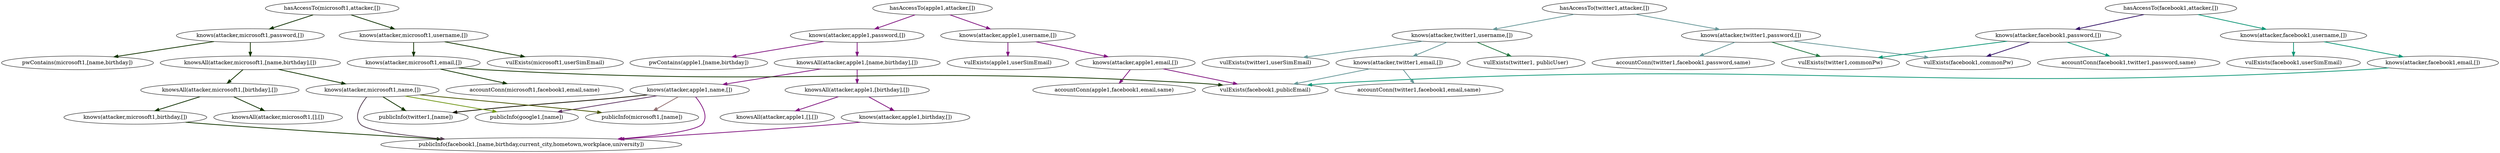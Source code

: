 strict digraph G {

subgraph g1 {
edge [color="#821881", penwidth=2]
"hasAccessTo(apple1,attacker,[])" -> "knows(attacker,apple1,username,[])"
"knows(attacker,apple1,username,[])" -> "knows(attacker,apple1,email,[])"
"knows(attacker,apple1,email,[])" -> "vulExists(facebook1,publicEmail)"
"knows(attacker,apple1,email,[])" -> "accountConn(apple1,facebook1,email,same)"
"knows(attacker,apple1,username,[])" -> "vulExists(apple1,userSimEmail)"
"hasAccessTo(apple1,attacker,[])" -> "knows(attacker,apple1,password,[])"
"knows(attacker,apple1,password,[])" -> "pwContains(apple1,[name,birthday])"
"knows(attacker,apple1,password,[])" -> "knowsAll(attacker,apple1,[name,birthday],[])"
"knowsAll(attacker,apple1,[name,birthday],[])" -> "knowsAll(attacker,apple1,[birthday],[])"
"knowsAll(attacker,apple1,[birthday],[])" -> "knowsAll(attacker,apple1,[],[])"
"knowsAll(attacker,apple1,[birthday],[])" -> "knows(attacker,apple1,birthday,[])"
"knows(attacker,apple1,birthday,[])" -> "publicInfo(facebook1,[name,birthday,current_city,hometown,workplace,university])"
"knowsAll(attacker,apple1,[name,birthday],[])" -> "knows(attacker,apple1,name,[])"
"knows(attacker,apple1,name,[])" -> "publicInfo(facebook1,[name,birthday,current_city,hometown,workplace,university])"

}

subgraph g2 {
edge [color="#141000", penwidth=2]
"hasAccessTo(apple1,attacker,[])" -> "knows(attacker,apple1,username,[])"
"knows(attacker,apple1,username,[])" -> "knows(attacker,apple1,email,[])"
"knows(attacker,apple1,email,[])" -> "vulExists(facebook1,publicEmail)"
"knows(attacker,apple1,email,[])" -> "accountConn(apple1,facebook1,email,same)"
"knows(attacker,apple1,username,[])" -> "vulExists(apple1,userSimEmail)"
"hasAccessTo(apple1,attacker,[])" -> "knows(attacker,apple1,password,[])"
"knows(attacker,apple1,password,[])" -> "pwContains(apple1,[name,birthday])"
"knows(attacker,apple1,password,[])" -> "knowsAll(attacker,apple1,[name,birthday],[])"
"knowsAll(attacker,apple1,[name,birthday],[])" -> "knowsAll(attacker,apple1,[birthday],[])"
"knowsAll(attacker,apple1,[birthday],[])" -> "knowsAll(attacker,apple1,[],[])"
"knowsAll(attacker,apple1,[birthday],[])" -> "knows(attacker,apple1,birthday,[])"
"knows(attacker,apple1,birthday,[])" -> "publicInfo(facebook1,[name,birthday,current_city,hometown,workplace,university])"
"knowsAll(attacker,apple1,[name,birthday],[])" -> "knows(attacker,apple1,name,[])"
"knows(attacker,apple1,name,[])" -> "publicInfo(twitter1,[name])"
}

subgraph g4 {
edge [color="#603863", penwidth=2]
"hasAccessTo(apple1,attacker,[])" -> "knows(attacker,apple1,username,[])"
"knows(attacker,apple1,username,[])" -> "knows(attacker,apple1,email,[])"
"knows(attacker,apple1,email,[])" -> "vulExists(facebook1,publicEmail)"
"knows(attacker,apple1,email,[])" -> "accountConn(apple1,facebook1,email,same)"
"knows(attacker,apple1,username,[])" -> "vulExists(apple1,userSimEmail)"
"hasAccessTo(apple1,attacker,[])" -> "knows(attacker,apple1,password,[])"
"knows(attacker,apple1,password,[])" -> "pwContains(apple1,[name,birthday])"
"knows(attacker,apple1,password,[])" -> "knowsAll(attacker,apple1,[name,birthday],[])"
"knowsAll(attacker,apple1,[name,birthday],[])" -> "knowsAll(attacker,apple1,[birthday],[])"
"knowsAll(attacker,apple1,[birthday],[])" -> "knowsAll(attacker,apple1,[],[])"
"knowsAll(attacker,apple1,[birthday],[])" -> "knows(attacker,apple1,birthday,[])"
"knows(attacker,apple1,birthday,[])" -> "publicInfo(facebook1,[name,birthday,current_city,hometown,workplace,university])"
"knowsAll(attacker,apple1,[name,birthday],[])" -> "knows(attacker,apple1,name,[])"
"knows(attacker,apple1,name,[])" -> "publicInfo(google1,[name])"
}
subgraph g5 {
edge [color="#957374", penwidth=2]
"hasAccessTo(apple1,attacker,[])" -> "knows(attacker,apple1,username,[])"
"knows(attacker,apple1,username,[])" -> "knows(attacker,apple1,email,[])"
"knows(attacker,apple1,email,[])" -> "vulExists(facebook1,publicEmail)"
"knows(attacker,apple1,email,[])" -> "accountConn(apple1,facebook1,email,same)"
"knows(attacker,apple1,username,[])" -> "vulExists(apple1,userSimEmail)"
"hasAccessTo(apple1,attacker,[])" -> "knows(attacker,apple1,password,[])"
"knows(attacker,apple1,password,[])" -> "pwContains(apple1,[name,birthday])"
"knows(attacker,apple1,password,[])" -> "knowsAll(attacker,apple1,[name,birthday],[])"
"knowsAll(attacker,apple1,[name,birthday],[])" -> "knowsAll(attacker,apple1,[birthday],[])"
"knowsAll(attacker,apple1,[birthday],[])" -> "knowsAll(attacker,apple1,[],[])"
"knowsAll(attacker,apple1,[birthday],[])" -> "knows(attacker,apple1,birthday,[])"
"knows(attacker,apple1,birthday,[])" -> "publicInfo(facebook1,[name,birthday,current_city,hometown,workplace,university])"
"knowsAll(attacker,apple1,[name,birthday],[])" -> "knows(attacker,apple1,name,[])"
"knows(attacker,apple1,name,[])" -> "publicInfo(microsoft1,[name])"
}
subgraph g6 {
edge [color="#143502", penwidth=2]
"hasAccessTo(microsoft1,attacker,[])" -> "knows(attacker,microsoft1,username,[])"
"knows(attacker,microsoft1,username,[])" -> "knows(attacker,microsoft1,email,[])"
"knows(attacker,microsoft1,email,[])" -> "vulExists(facebook1,publicEmail)"
"knows(attacker,microsoft1,email,[])" -> "accountConn(microsoft1,facebook1,email,same)"
"knows(attacker,microsoft1,username,[])" -> "vulExists(microsoft1,userSimEmail)"
"hasAccessTo(microsoft1,attacker,[])" -> "knows(attacker,microsoft1,password,[])"
"knows(attacker,microsoft1,password,[])" -> "pwContains(microsoft1,[name,birthday])"
"knows(attacker,microsoft1,password,[])" -> "knowsAll(attacker,microsoft1,[name,birthday],[])"
"knowsAll(attacker,microsoft1,[name,birthday],[])" -> "knowsAll(attacker,microsoft1,[birthday],[])"
"knowsAll(attacker,microsoft1,[birthday],[])" -> "knowsAll(attacker,microsoft1,[],[])"
"knowsAll(attacker,microsoft1,[birthday],[])" -> "knows(attacker,microsoft1,birthday,[])"
"knows(attacker,microsoft1,birthday,[])" -> "publicInfo(facebook1,[name,birthday,current_city,hometown,workplace,university])"
"knowsAll(attacker,microsoft1,[name,birthday],[])" -> "knows(attacker,microsoft1,name,[])"
"knows(attacker,microsoft1,name,[])" -> "publicInfo(twitter1,[name])"
}
subgraph g10 {
edge [color="#564154", penwidth=2]
"hasAccessTo(microsoft1,attacker,[])" -> "knows(attacker,microsoft1,username,[])"
"knows(attacker,microsoft1,username,[])" -> "knows(attacker,microsoft1,email,[])"
"knows(attacker,microsoft1,email,[])" -> "vulExists(facebook1,publicEmail)"
"knows(attacker,microsoft1,email,[])" -> "accountConn(microsoft1,facebook1,email,same)"
"knows(attacker,microsoft1,username,[])" -> "vulExists(microsoft1,userSimEmail)"
"hasAccessTo(microsoft1,attacker,[])" -> "knows(attacker,microsoft1,password,[])"
"knows(attacker,microsoft1,password,[])" -> "pwContains(microsoft1,[name,birthday])"
"knows(attacker,microsoft1,password,[])" -> "knowsAll(attacker,microsoft1,[name,birthday],[])"
"knowsAll(attacker,microsoft1,[name,birthday],[])" -> "knowsAll(attacker,microsoft1,[birthday],[])"
"knowsAll(attacker,microsoft1,[birthday],[])" -> "knowsAll(attacker,microsoft1,[],[])"
"knowsAll(attacker,microsoft1,[birthday],[])" -> "knows(attacker,microsoft1,birthday,[])"
"knows(attacker,microsoft1,birthday,[])" -> "publicInfo(facebook1,[name,birthday,current_city,hometown,workplace,university])"
"knowsAll(attacker,microsoft1,[name,birthday],[])" -> "knows(attacker,microsoft1,name,[])"
"knows(attacker,microsoft1,name,[])" -> "publicInfo(facebook1,[name,birthday,current_city,hometown,workplace,university])"
}
subgraph g11 {
edge [color="#475303", penwidth=2]
"hasAccessTo(microsoft1,attacker,[])" -> "knows(attacker,microsoft1,username,[])"
"knows(attacker,microsoft1,username,[])" -> "knows(attacker,microsoft1,email,[])"
"knows(attacker,microsoft1,email,[])" -> "vulExists(facebook1,publicEmail)"
"knows(attacker,microsoft1,email,[])" -> "accountConn(microsoft1,facebook1,email,same)"
"knows(attacker,microsoft1,username,[])" -> "vulExists(microsoft1,userSimEmail)"
"hasAccessTo(microsoft1,attacker,[])" -> "knows(attacker,microsoft1,password,[])"
"knows(attacker,microsoft1,password,[])" -> "pwContains(microsoft1,[name,birthday])"
"knows(attacker,microsoft1,password,[])" -> "knowsAll(attacker,microsoft1,[name,birthday],[])"
"knowsAll(attacker,microsoft1,[name,birthday],[])" -> "knowsAll(attacker,microsoft1,[birthday],[])"
"knowsAll(attacker,microsoft1,[birthday],[])" -> "knowsAll(attacker,microsoft1,[],[])"
"knowsAll(attacker,microsoft1,[birthday],[])" -> "knows(attacker,microsoft1,birthday,[])"
"knows(attacker,microsoft1,birthday,[])" -> "publicInfo(facebook1,[name,birthday,current_city,hometown,workplace,university])"
"knowsAll(attacker,microsoft1,[name,birthday],[])" -> "knows(attacker,microsoft1,name,[])"
"knows(attacker,microsoft1,name,[])" -> "publicInfo(microsoft1,[name])"
}
subgraph g12 {
edge [color="#729719", penwidth=2]
"hasAccessTo(microsoft1,attacker,[])" -> "knows(attacker,microsoft1,username,[])"
"knows(attacker,microsoft1,username,[])" -> "knows(attacker,microsoft1,email,[])"
"knows(attacker,microsoft1,email,[])" -> "vulExists(facebook1,publicEmail)"
"knows(attacker,microsoft1,email,[])" -> "accountConn(microsoft1,facebook1,email,same)"
"knows(attacker,microsoft1,username,[])" -> "vulExists(microsoft1,userSimEmail)"
"hasAccessTo(microsoft1,attacker,[])" -> "knows(attacker,microsoft1,password,[])"
"knows(attacker,microsoft1,password,[])" -> "pwContains(microsoft1,[name,birthday])"
"knows(attacker,microsoft1,password,[])" -> "knowsAll(attacker,microsoft1,[name,birthday],[])"
"knowsAll(attacker,microsoft1,[name,birthday],[])" -> "knowsAll(attacker,microsoft1,[birthday],[])"
"knowsAll(attacker,microsoft1,[birthday],[])" -> "knowsAll(attacker,microsoft1,[],[])"
"knowsAll(attacker,microsoft1,[birthday],[])" -> "knows(attacker,microsoft1,birthday,[])"
"knows(attacker,microsoft1,birthday,[])" -> "publicInfo(facebook1,[name,birthday,current_city,hometown,workplace,university])"
"knowsAll(attacker,microsoft1,[name,birthday],[])" -> "knows(attacker,microsoft1,name,[])"
"knows(attacker,microsoft1,name,[])" -> "publicInfo(google1,[name])"
}

subgraph g14 {
edge [color="#689798", penwidth=2]
"hasAccessTo(twitter1,attacker,[])" -> "knows(attacker,twitter1,username,[])"
"knows(attacker,twitter1,username,[])" -> "knows(attacker,twitter1,email,[])"
"knows(attacker,twitter1,email,[])" -> "vulExists(facebook1,publicEmail)"
"knows(attacker,twitter1,email,[])" -> "accountConn(twitter1,facebook1,email,same)"
"knows(attacker,twitter1,username,[])" -> "vulExists(twitter1,userSimEmail)"
"hasAccessTo(twitter1,attacker,[])" -> "knows(attacker,twitter1,password,[])"
"knows(attacker,twitter1,password,[])" -> "vulExists(facebook1,commonPw)"
"knows(attacker,twitter1,password,[])" -> "accountConn(twitter1,facebook1,password,same)"
}

subgraph g15 {
edge [color="#257743", penwidth=2]
"hasAccessTo(twitter1,attacker,[])" -> "knows(attacker,twitter1,username,[])"
"knows(attacker,twitter1,username,[])" -> "vulExists(twitter1, publicUser)"
"hasAccessTo(twitter1,attacker,[])" -> "knows(attacker,twitter1,password,[])"
"knows(attacker,twitter1,password,[])" -> "vulExists(facebook1,commonPw)"
"knows(attacker,twitter1,password,[])" -> "accountConn(twitter1,facebook1,password,same)"
}

subgraph g16 {
edge [color="#573781", penwidth=2]
"hasAccessTo(twitter1,attacker,[])" -> "knows(attacker,twitter1,username,[])"
"knows(attacker,twitter1,username,[])" -> "knows(attacker,twitter1,email,[])"
"knows(attacker,twitter1,email,[])" -> "vulExists(facebook1,publicEmail)"
"knows(attacker,twitter1,email,[])" -> "accountConn(twitter1,facebook1,email,same)"
"knows(attacker,twitter1,username,[])" -> "vulExists(twitter1,userSimEmail)"
"hasAccessTo(twitter1,attacker,[])" -> "knows(attacker,twitter1,password,[])"
"knows(attacker,twitter1,password,[])" -> "vulExists(facebook1,commonPw)"
"knows(attacker,twitter1,password,[])" -> "accountConn(twitter1,facebook1,password,same)"
}

subgraph g19 {
edge [color="#257743", penwidth=2]
"hasAccessTo(twitter1,attacker,[])" -> "knows(attacker,twitter1,username,[])"
"knows(attacker,twitter1,username,[])" -> "vulExists(twitter1, publicUser)"
"hasAccessTo(twitter1,attacker,[])" -> "knows(attacker,twitter1,password,[])"
"knows(attacker,twitter1,password,[])" -> "vulExists(twitter1,commonPw)"
}

subgraph g20 {
edge [color="#257743", penwidth=2]
"hasAccessTo(twitter1,attacker,[])" -> "knows(attacker,twitter1,username,[])"
"knows(attacker,twitter1,username,[])" -> "knows(attacker,twitter1,email,[])"
"knows(attacker,twitter1,email,[])" -> "vulExists(facebook1,publicEmail)"
"knows(attacker,twitter1,email,[])" -> "accountConn(twitter1,facebook1,email,same)"
"hasAccessTo(twitter1,attacker,[])" -> "knows(attacker,twitter1,password,[])"
"knows(attacker,twitter1,password,[])" -> "vulExists(twitter1,commonPw)"
}

subgraph g17 {
edge [color="#129778", penwidth=2]
"hasAccessTo(facebook1,attacker,[])" -> "knows(attacker,facebook1,username,[])"
"knows(attacker,facebook1,username,[])" -> "knows(attacker,facebook1,email,[])"
"knows(attacker,facebook1,email,[])" -> "vulExists(facebook1,publicEmail)"
"knows(attacker,facebook1,username,[])" -> "vulExists(facebook1,userSimEmail)"
"knows(attacker,facebook1,password,[])" -> "vulExists(twitter1,commonPw)"
"knows(attacker,facebook1,password,[])" -> "accountConn(facebook1,twitter1,password,same)"
}
subgraph g18 {
edge [color="#361567", penwidth=2]
"hasAccessTo(facebook1,attacker,[])" -> "knows(attacker,facebook1,username,[])"
"knows(attacker,facebook1,username,[])" -> "knows(attacker,facebook1,email,[])"
"knows(attacker,facebook1,email,[])" -> "vulExists(facebook1,publicEmail)"
"knows(attacker,facebook1,username,[])" -> "vulExists(facebook1,userSimEmail)"
"hasAccessTo(facebook1,attacker,[])" -> "knows(attacker,facebook1,password,[])"
"knows(attacker,facebook1,password,[])" -> "vulExists(facebook1,commonPw)"
}
}